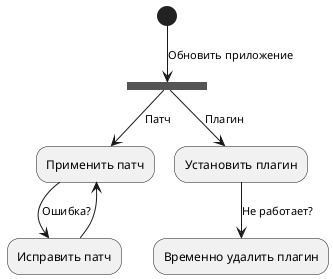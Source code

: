 @startuml
skinparam monochrome true

(*)  --> [Обновить приложение]  ===INIT===

===INIT===  --> [Патч] "Применить патч" as apply_patch
-->[Ошибка?] "Исправить патч"
--> apply_patch

===INIT=== --> [Плагин] "Установить плагин" as apply_plugin
--> [Не работает?] "Временно удалить плагин"

@enduml                

